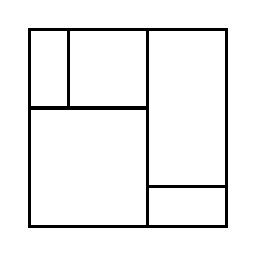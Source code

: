 \begin{tikzpicture}[very thick, scale=.5]
    \draw (0,3) rectangle (1,5);
    \draw (1,3) rectangle (3,5);
    \draw (0,0) rectangle (3,3);
    \draw (3,1) rectangle (5,5);
    \draw (3,0) rectangle (5,1);
\end{tikzpicture}
